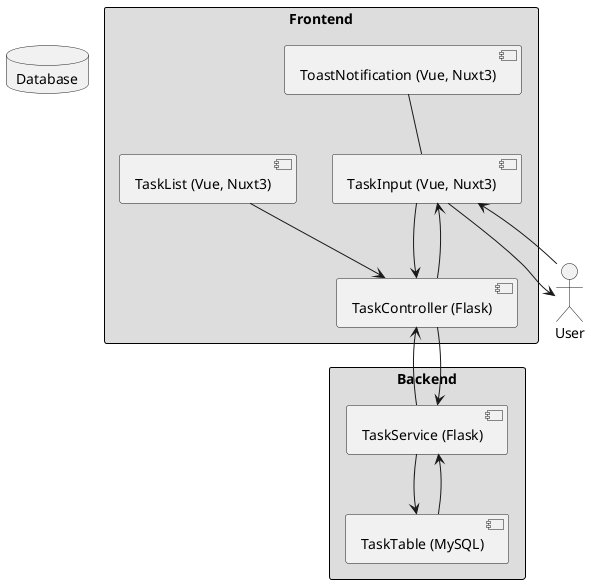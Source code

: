 @startuml
skinparam rectangle {
    BackgroundColor #DDDDDD
    BorderColor black
}

actor User

rectangle "Frontend" {
    [TaskInput (Vue, Nuxt3)] --> [TaskController (Flask)]
    [TaskList (Vue, Nuxt3)] --> [TaskController (Flask)]
    [ToastNotification (Vue, Nuxt3)] -- [TaskInput (Vue, Nuxt3)]
}

rectangle "Backend" {
    [TaskController (Flask)] --> [TaskService (Flask)]
    [TaskService (Flask)] --> [TaskTable (MySQL)]
}

database "Database" {
    [TaskTable (MySQL)]
}

User --> [TaskInput (Vue, Nuxt3)]
[TaskTable (MySQL)] --> [TaskService (Flask)]
[TaskService (Flask)] --> [TaskController (Flask)]
[TaskController (Flask)] --> [TaskInput (Vue, Nuxt3)]
[TaskInput (Vue, Nuxt3)] --> User

@enduml
